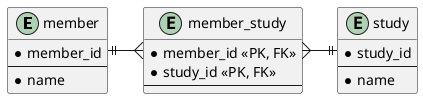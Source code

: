 @startuml

entity member {
  * member_id
  --
  * name
}

entity member_study {
  * member_id <<PK, FK>>
  * study_id <<PK, FK>>
  --
}

entity study {
  * study_id
  --
  * name
}

member ||-{ member_study
member_study }-|| study


@enduml